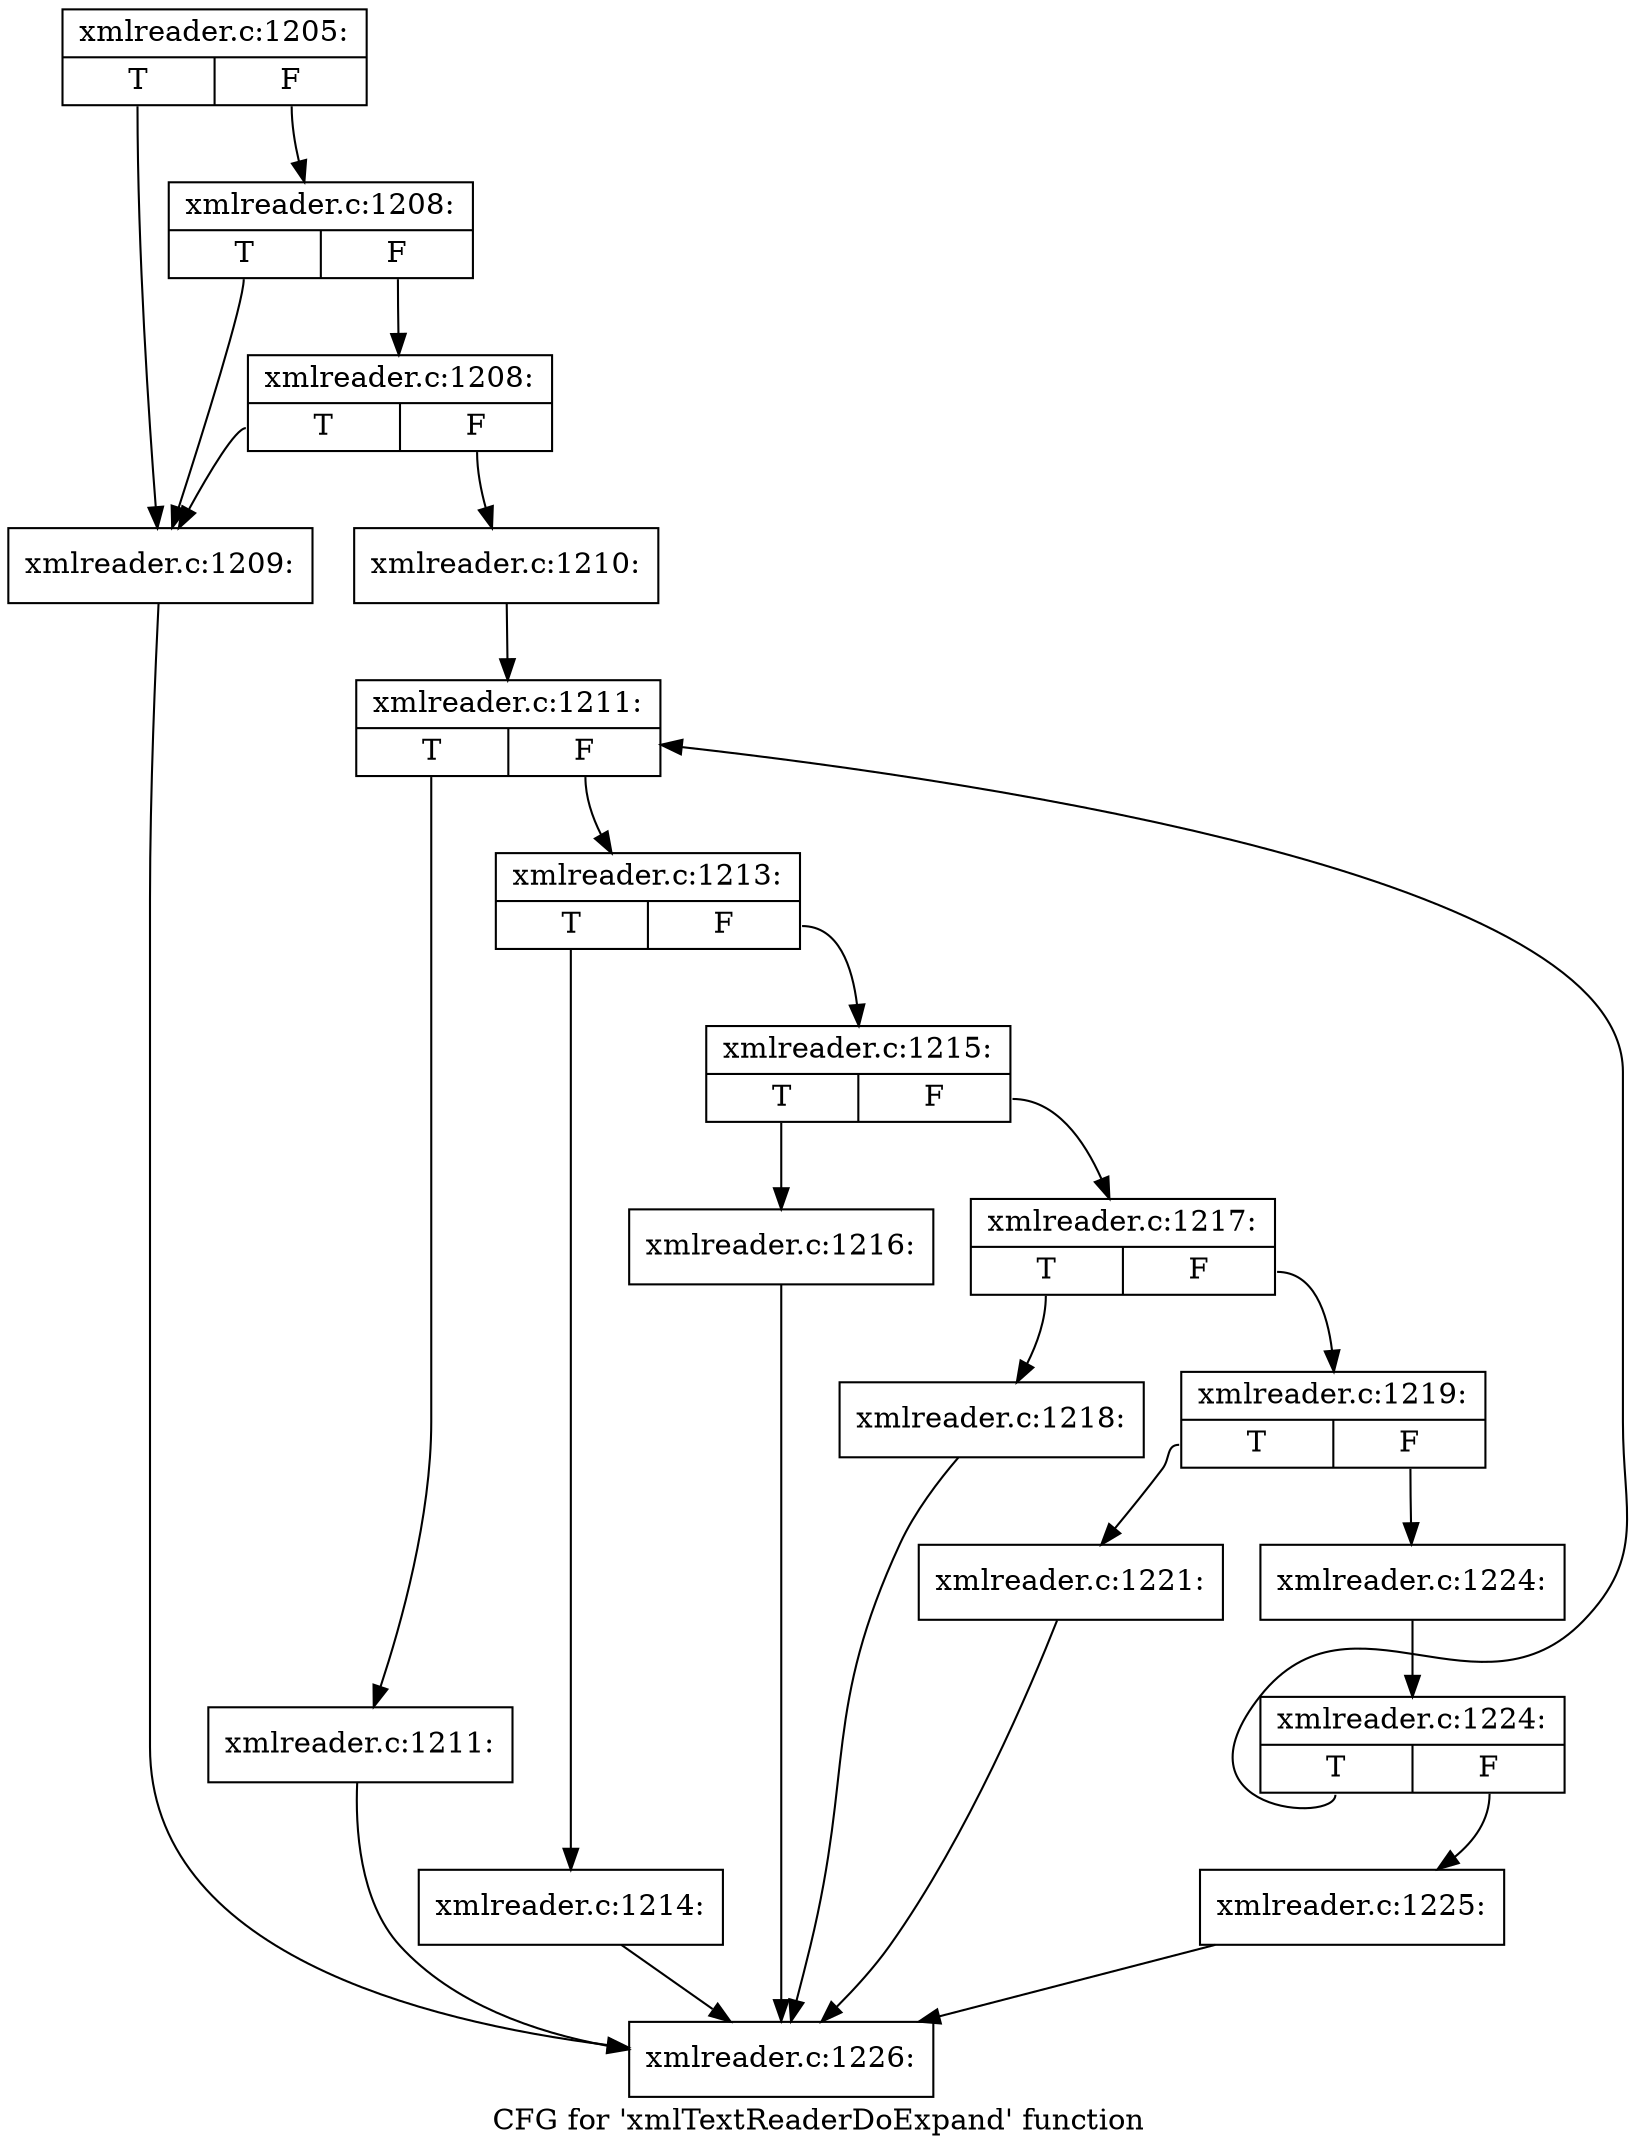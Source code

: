 digraph "CFG for 'xmlTextReaderDoExpand' function" {
	label="CFG for 'xmlTextReaderDoExpand' function";

	Node0x49ada20 [shape=record,label="{xmlreader.c:1205:|{<s0>T|<s1>F}}"];
	Node0x49ada20:s0 -> Node0x49adc80;
	Node0x49ada20:s1 -> Node0x49adda0;
	Node0x49adda0 [shape=record,label="{xmlreader.c:1208:|{<s0>T|<s1>F}}"];
	Node0x49adda0:s0 -> Node0x49adc80;
	Node0x49adda0:s1 -> Node0x49add20;
	Node0x49add20 [shape=record,label="{xmlreader.c:1208:|{<s0>T|<s1>F}}"];
	Node0x49add20:s0 -> Node0x49adc80;
	Node0x49add20:s1 -> Node0x49adcd0;
	Node0x49adc80 [shape=record,label="{xmlreader.c:1209:}"];
	Node0x49adc80 -> Node0x493d100;
	Node0x49adcd0 [shape=record,label="{xmlreader.c:1210:}"];
	Node0x49adcd0 -> Node0x49b2f50;
	Node0x49b2f50 [shape=record,label="{xmlreader.c:1211:|{<s0>T|<s1>F}}"];
	Node0x49b2f50:s0 -> Node0x49b3240;
	Node0x49b2f50:s1 -> Node0x49b3290;
	Node0x49b3240 [shape=record,label="{xmlreader.c:1211:}"];
	Node0x49b3240 -> Node0x493d100;
	Node0x49b3290 [shape=record,label="{xmlreader.c:1213:|{<s0>T|<s1>F}}"];
	Node0x49b3290:s0 -> Node0x49b3880;
	Node0x49b3290:s1 -> Node0x49b38d0;
	Node0x49b3880 [shape=record,label="{xmlreader.c:1214:}"];
	Node0x49b3880 -> Node0x493d100;
	Node0x49b38d0 [shape=record,label="{xmlreader.c:1215:|{<s0>T|<s1>F}}"];
	Node0x49b38d0:s0 -> Node0x49b4210;
	Node0x49b38d0:s1 -> Node0x49b4810;
	Node0x49b4210 [shape=record,label="{xmlreader.c:1216:}"];
	Node0x49b4210 -> Node0x493d100;
	Node0x49b4810 [shape=record,label="{xmlreader.c:1217:|{<s0>T|<s1>F}}"];
	Node0x49b4810:s0 -> Node0x49b4ea0;
	Node0x49b4810:s1 -> Node0x49b4ef0;
	Node0x49b4ea0 [shape=record,label="{xmlreader.c:1218:}"];
	Node0x49b4ea0 -> Node0x493d100;
	Node0x49b4ef0 [shape=record,label="{xmlreader.c:1219:|{<s0>T|<s1>F}}"];
	Node0x49b4ef0:s0 -> Node0x49b56a0;
	Node0x49b4ef0:s1 -> Node0x49b56f0;
	Node0x49b56a0 [shape=record,label="{xmlreader.c:1221:}"];
	Node0x49b56a0 -> Node0x493d100;
	Node0x49b56f0 [shape=record,label="{xmlreader.c:1224:}"];
	Node0x49b56f0 -> Node0x49b2f00;
	Node0x49b2f00 [shape=record,label="{xmlreader.c:1224:|{<s0>T|<s1>F}}"];
	Node0x49b2f00:s0 -> Node0x49b2f50;
	Node0x49b2f00:s1 -> Node0x49b2eb0;
	Node0x49b2eb0 [shape=record,label="{xmlreader.c:1225:}"];
	Node0x49b2eb0 -> Node0x493d100;
	Node0x493d100 [shape=record,label="{xmlreader.c:1226:}"];
}

